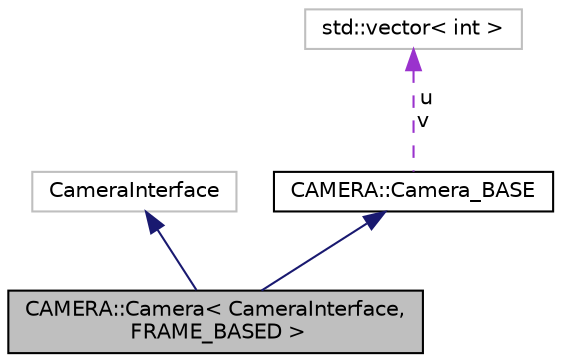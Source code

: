 digraph "CAMERA::Camera&lt; CameraInterface, FRAME_BASED &gt;"
{
 // LATEX_PDF_SIZE
  edge [fontname="Helvetica",fontsize="10",labelfontname="Helvetica",labelfontsize="10"];
  node [fontname="Helvetica",fontsize="10",shape=record];
  Node1 [label="CAMERA::Camera\< CameraInterface,\l FRAME_BASED \>",height=0.2,width=0.4,color="black", fillcolor="grey75", style="filled", fontcolor="black",tooltip=" "];
  Node2 -> Node1 [dir="back",color="midnightblue",fontsize="10",style="solid",fontname="Helvetica"];
  Node2 [label="CameraInterface",height=0.2,width=0.4,color="grey75", fillcolor="white", style="filled",tooltip=" "];
  Node3 -> Node1 [dir="back",color="midnightblue",fontsize="10",style="solid",fontname="Helvetica"];
  Node3 [label="CAMERA::Camera_BASE",height=0.2,width=0.4,color="black", fillcolor="white", style="filled",URL="$d3/d29/classCAMERA_1_1Camera__BASE.html",tooltip=" "];
  Node4 -> Node3 [dir="back",color="darkorchid3",fontsize="10",style="dashed",label=" u\nv" ,fontname="Helvetica"];
  Node4 [label="std::vector\< int \>",height=0.2,width=0.4,color="grey75", fillcolor="white", style="filled",tooltip=" "];
}
